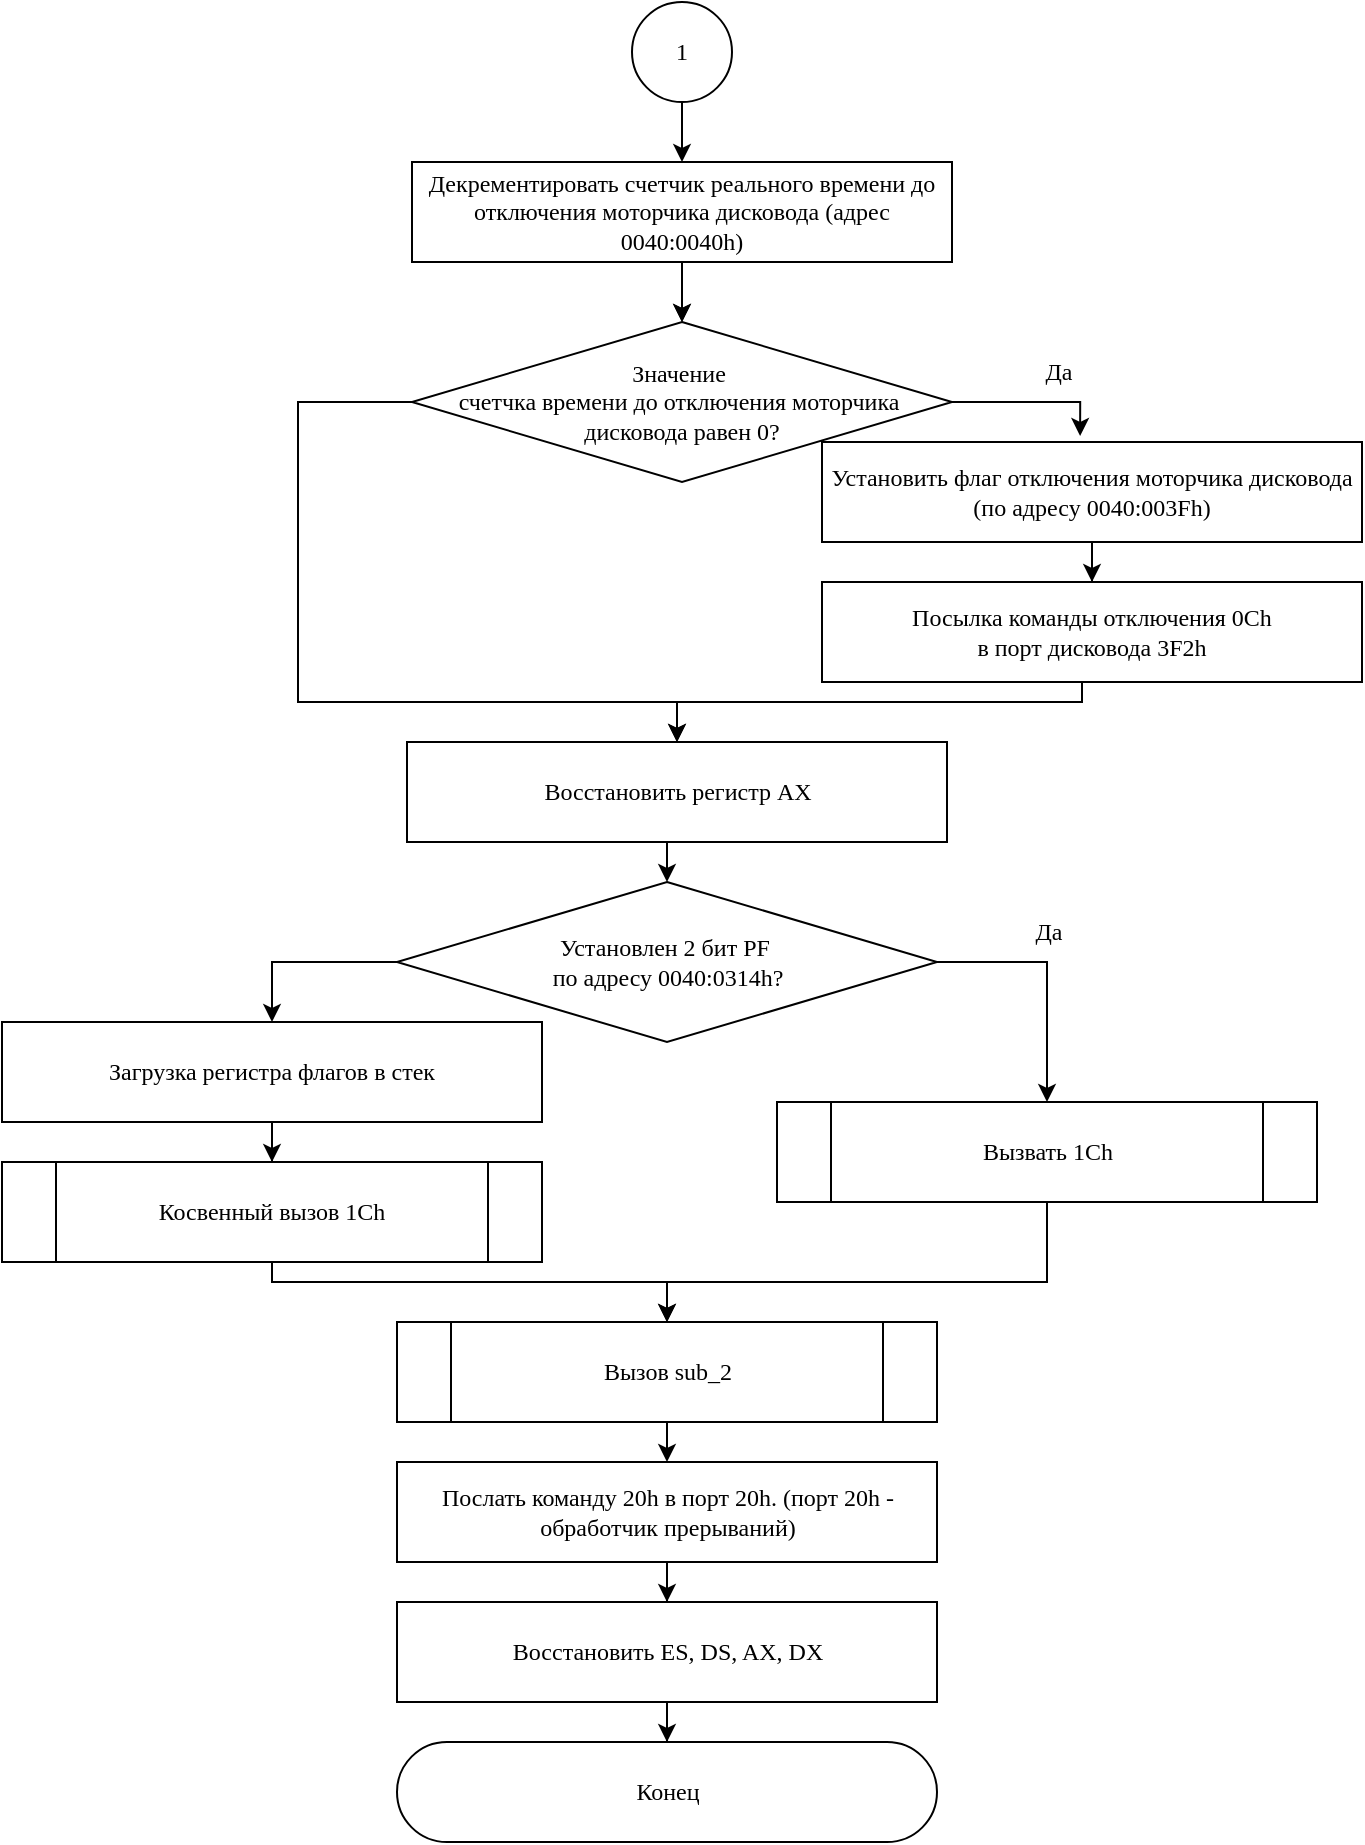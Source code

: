 <mxfile version="20.3.0" type="device"><diagram id="11nr_LMxBaJCm2rWKMER" name="Page-1"><mxGraphModel dx="1102" dy="814" grid="1" gridSize="10" guides="1" tooltips="1" connect="1" arrows="1" fold="1" page="1" pageScale="1" pageWidth="850" pageHeight="1100" math="0" shadow="0"><root><mxCell id="0"/><mxCell id="1" parent="0"/><mxCell id="9McvaHwoqLvqKV0uReR9-3" style="edgeStyle=orthogonalEdgeStyle;rounded=0;orthogonalLoop=1;jettySize=auto;html=1;fontFamily=Times New Roman;" parent="1" source="9McvaHwoqLvqKV0uReR9-4" target="9McvaHwoqLvqKV0uReR9-7" edge="1"><mxGeometry relative="1" as="geometry"/></mxCell><mxCell id="_34jwbhLNaidGnEU59jh-2" value="" style="edgeStyle=orthogonalEdgeStyle;rounded=0;orthogonalLoop=1;jettySize=auto;html=1;" parent="1" source="9McvaHwoqLvqKV0uReR9-4" target="9McvaHwoqLvqKV0uReR9-7" edge="1"><mxGeometry relative="1" as="geometry"/></mxCell><mxCell id="9McvaHwoqLvqKV0uReR9-4" value="Декрементировать счетчик реального времени до отключения моторчика дисковода (адрес 0040:0040h)" style="rounded=1;whiteSpace=wrap;html=1;fontFamily=Times New Roman;arcSize=0;" parent="1" vertex="1"><mxGeometry x="285" y="120" width="270" height="50" as="geometry"/></mxCell><mxCell id="9McvaHwoqLvqKV0uReR9-5" style="edgeStyle=orthogonalEdgeStyle;rounded=0;orthogonalLoop=1;jettySize=auto;html=1;entryX=0.478;entryY=-0.06;entryDx=0;entryDy=0;fontFamily=Times New Roman;entryPerimeter=0;" parent="1" source="9McvaHwoqLvqKV0uReR9-7" target="9McvaHwoqLvqKV0uReR9-9" edge="1"><mxGeometry relative="1" as="geometry"><Array as="points"><mxPoint x="619" y="240"/></Array></mxGeometry></mxCell><mxCell id="9McvaHwoqLvqKV0uReR9-39" style="edgeStyle=orthogonalEdgeStyle;rounded=0;orthogonalLoop=1;jettySize=auto;html=1;entryX=0.5;entryY=0;entryDx=0;entryDy=0;" parent="1" source="9McvaHwoqLvqKV0uReR9-7" target="9McvaHwoqLvqKV0uReR9-14" edge="1"><mxGeometry relative="1" as="geometry"><Array as="points"><mxPoint x="228" y="240"/><mxPoint x="228" y="390"/><mxPoint x="418" y="390"/></Array></mxGeometry></mxCell><mxCell id="9McvaHwoqLvqKV0uReR9-7" value="&lt;div&gt;Значение&amp;nbsp;&lt;/div&gt;&lt;div&gt;счетчка времени&amp;nbsp;&lt;span style=&quot;background-color: initial;&quot;&gt;до отключения&amp;nbsp;&lt;/span&gt;&lt;span style=&quot;background-color: initial;&quot;&gt;моторчика&amp;nbsp;&lt;/span&gt;&lt;/div&gt;&lt;div&gt;&lt;span style=&quot;background-color: initial;&quot;&gt;дисковода равен 0?&lt;/span&gt;&lt;/div&gt;" style="rhombus;whiteSpace=wrap;html=1;fontFamily=Garamond;" parent="1" vertex="1"><mxGeometry x="285" y="200" width="270" height="80" as="geometry"/></mxCell><mxCell id="9McvaHwoqLvqKV0uReR9-8" style="edgeStyle=orthogonalEdgeStyle;rounded=0;orthogonalLoop=1;jettySize=auto;html=1;entryX=0.5;entryY=0;entryDx=0;entryDy=0;fontFamily=Times New Roman;" parent="1" source="9McvaHwoqLvqKV0uReR9-9" target="9McvaHwoqLvqKV0uReR9-12" edge="1"><mxGeometry relative="1" as="geometry"/></mxCell><mxCell id="9McvaHwoqLvqKV0uReR9-9" value="Установить флаг отключения моторчика дисковода (по адресу 0040:003Fh)" style="rounded=1;whiteSpace=wrap;html=1;fontFamily=Times New Roman;arcSize=0;" parent="1" vertex="1"><mxGeometry x="490" y="260" width="270" height="50" as="geometry"/></mxCell><mxCell id="9McvaHwoqLvqKV0uReR9-10" value="Да" style="text;html=1;align=center;verticalAlign=middle;resizable=0;points=[];autosize=1;strokeColor=none;fillColor=none;fontFamily=Times New Roman;" parent="1" vertex="1"><mxGeometry x="587.5" y="210" width="40" height="30" as="geometry"/></mxCell><mxCell id="9McvaHwoqLvqKV0uReR9-38" style="edgeStyle=orthogonalEdgeStyle;rounded=0;orthogonalLoop=1;jettySize=auto;html=1;entryX=0.5;entryY=0;entryDx=0;entryDy=0;" parent="1" source="9McvaHwoqLvqKV0uReR9-12" target="9McvaHwoqLvqKV0uReR9-14" edge="1"><mxGeometry relative="1" as="geometry"><Array as="points"><mxPoint x="620" y="390"/><mxPoint x="418" y="390"/></Array></mxGeometry></mxCell><mxCell id="9McvaHwoqLvqKV0uReR9-12" value="Посылка команды отключения 0Ch &lt;br&gt;в порт дисковода 3F2h" style="rounded=1;whiteSpace=wrap;html=1;fontFamily=Times New Roman;arcSize=0;" parent="1" vertex="1"><mxGeometry x="490" y="330" width="270" height="50" as="geometry"/></mxCell><mxCell id="9McvaHwoqLvqKV0uReR9-13" style="edgeStyle=orthogonalEdgeStyle;rounded=0;orthogonalLoop=1;jettySize=auto;html=1;entryX=0.5;entryY=0;entryDx=0;entryDy=0;fontFamily=Times New Roman;" parent="1" source="9McvaHwoqLvqKV0uReR9-14" target="9McvaHwoqLvqKV0uReR9-17" edge="1"><mxGeometry relative="1" as="geometry"><Array as="points"><mxPoint x="412.5" y="470"/><mxPoint x="412.5" y="470"/></Array></mxGeometry></mxCell><mxCell id="9McvaHwoqLvqKV0uReR9-14" value="Восстановить регистр AX" style="rounded=1;whiteSpace=wrap;html=1;fontFamily=Times New Roman;arcSize=0;" parent="1" vertex="1"><mxGeometry x="282.5" y="410" width="270" height="50" as="geometry"/></mxCell><mxCell id="9McvaHwoqLvqKV0uReR9-15" style="edgeStyle=orthogonalEdgeStyle;rounded=0;orthogonalLoop=1;jettySize=auto;html=1;entryX=0.5;entryY=0;entryDx=0;entryDy=0;fontFamily=Times New Roman;" parent="1" source="9McvaHwoqLvqKV0uReR9-17" target="9McvaHwoqLvqKV0uReR9-19" edge="1"><mxGeometry relative="1" as="geometry"><Array as="points"><mxPoint x="602.5" y="520"/></Array></mxGeometry></mxCell><mxCell id="kFKOryhEK8gTTjPOQ58r-2" style="edgeStyle=orthogonalEdgeStyle;rounded=0;orthogonalLoop=1;jettySize=auto;html=1;entryX=0.5;entryY=0;entryDx=0;entryDy=0;" edge="1" parent="1" source="9McvaHwoqLvqKV0uReR9-17" target="kFKOryhEK8gTTjPOQ58r-1"><mxGeometry relative="1" as="geometry"><Array as="points"><mxPoint x="215" y="520"/></Array></mxGeometry></mxCell><mxCell id="9McvaHwoqLvqKV0uReR9-17" value="&lt;div&gt;Установлен 2 бит PF&amp;nbsp;&lt;/div&gt;&lt;div&gt;по адресу 0040:0314h?&lt;/div&gt;" style="rhombus;whiteSpace=wrap;html=1;fontFamily=Garamond;" parent="1" vertex="1"><mxGeometry x="277.5" y="480" width="270" height="80" as="geometry"/></mxCell><mxCell id="9McvaHwoqLvqKV0uReR9-18" style="edgeStyle=orthogonalEdgeStyle;rounded=0;orthogonalLoop=1;jettySize=auto;html=1;entryX=0.5;entryY=0;entryDx=0;entryDy=0;" parent="1" source="9McvaHwoqLvqKV0uReR9-19" target="9McvaHwoqLvqKV0uReR9-26" edge="1"><mxGeometry relative="1" as="geometry"><Array as="points"><mxPoint x="603" y="680"/><mxPoint x="413" y="680"/></Array></mxGeometry></mxCell><mxCell id="9McvaHwoqLvqKV0uReR9-19" value="Вызвать 1Ch" style="shape=process;whiteSpace=wrap;html=1;backgroundOutline=1;rounded=1;arcSize=0;fontFamily=Garamond;" parent="1" vertex="1"><mxGeometry x="467.5" y="590" width="270" height="50" as="geometry"/></mxCell><mxCell id="9McvaHwoqLvqKV0uReR9-20" value="Да" style="text;html=1;align=center;verticalAlign=middle;resizable=0;points=[];autosize=1;strokeColor=none;fillColor=none;fontFamily=Times New Roman;" parent="1" vertex="1"><mxGeometry x="582.5" y="490" width="40" height="30" as="geometry"/></mxCell><mxCell id="9McvaHwoqLvqKV0uReR9-23" style="edgeStyle=orthogonalEdgeStyle;rounded=0;orthogonalLoop=1;jettySize=auto;html=1;entryX=0.5;entryY=0;entryDx=0;entryDy=0;" parent="1" source="9McvaHwoqLvqKV0uReR9-24" target="9McvaHwoqLvqKV0uReR9-26" edge="1"><mxGeometry relative="1" as="geometry"><Array as="points"><mxPoint x="215" y="680"/><mxPoint x="413" y="680"/></Array></mxGeometry></mxCell><mxCell id="9McvaHwoqLvqKV0uReR9-24" value="Косвенный вызов 1Ch" style="shape=process;whiteSpace=wrap;html=1;backgroundOutline=1;rounded=1;arcSize=0;fontFamily=Garamond;" parent="1" vertex="1"><mxGeometry x="80" y="620" width="270" height="50" as="geometry"/></mxCell><mxCell id="9McvaHwoqLvqKV0uReR9-25" style="edgeStyle=orthogonalEdgeStyle;rounded=0;orthogonalLoop=1;jettySize=auto;html=1;" parent="1" source="9McvaHwoqLvqKV0uReR9-26" edge="1"><mxGeometry relative="1" as="geometry"><mxPoint x="412.5" y="770" as="targetPoint"/></mxGeometry></mxCell><mxCell id="9McvaHwoqLvqKV0uReR9-26" value="Вызов sub_2" style="shape=process;whiteSpace=wrap;html=1;backgroundOutline=1;rounded=1;arcSize=0;fontFamily=Garamond;" parent="1" vertex="1"><mxGeometry x="277.5" y="700" width="270" height="50" as="geometry"/></mxCell><mxCell id="9McvaHwoqLvqKV0uReR9-29" style="edgeStyle=orthogonalEdgeStyle;rounded=0;orthogonalLoop=1;jettySize=auto;html=1;entryX=0.5;entryY=0;entryDx=0;entryDy=0;" parent="1" source="9McvaHwoqLvqKV0uReR9-30" target="9McvaHwoqLvqKV0uReR9-32" edge="1"><mxGeometry relative="1" as="geometry"/></mxCell><mxCell id="9McvaHwoqLvqKV0uReR9-30" value="Послать команду 20h в порт 20h. (порт 20h - обработчик прерываний)" style="rounded=1;whiteSpace=wrap;html=1;fontFamily=Times New Roman;arcSize=0;" parent="1" vertex="1"><mxGeometry x="277.5" y="770" width="270" height="50" as="geometry"/></mxCell><mxCell id="9McvaHwoqLvqKV0uReR9-31" style="edgeStyle=orthogonalEdgeStyle;rounded=0;orthogonalLoop=1;jettySize=auto;html=1;" parent="1" source="9McvaHwoqLvqKV0uReR9-32" target="9McvaHwoqLvqKV0uReR9-33" edge="1"><mxGeometry relative="1" as="geometry"/></mxCell><mxCell id="9McvaHwoqLvqKV0uReR9-32" value="Восстановить ES, DS, AX, DX" style="rounded=1;whiteSpace=wrap;html=1;fontFamily=Times New Roman;arcSize=0;" parent="1" vertex="1"><mxGeometry x="277.5" y="840" width="270" height="50" as="geometry"/></mxCell><mxCell id="9McvaHwoqLvqKV0uReR9-33" value="Конец" style="rounded=1;whiteSpace=wrap;html=1;arcSize=50;fontFamily=Times New Roman;" parent="1" vertex="1"><mxGeometry x="277.5" y="910" width="270" height="50" as="geometry"/></mxCell><mxCell id="9McvaHwoqLvqKV0uReR9-35" style="edgeStyle=orthogonalEdgeStyle;rounded=0;orthogonalLoop=1;jettySize=auto;html=1;entryX=0.5;entryY=0;entryDx=0;entryDy=0;" parent="1" source="9McvaHwoqLvqKV0uReR9-34" target="9McvaHwoqLvqKV0uReR9-4" edge="1"><mxGeometry relative="1" as="geometry"><mxPoint x="420" y="110" as="targetPoint"/></mxGeometry></mxCell><mxCell id="9McvaHwoqLvqKV0uReR9-34" value="1" style="ellipse;whiteSpace=wrap;html=1;aspect=fixed;fontFamily=Garamond;" parent="1" vertex="1"><mxGeometry x="395" y="40" width="50" height="50" as="geometry"/></mxCell><mxCell id="kFKOryhEK8gTTjPOQ58r-3" style="edgeStyle=orthogonalEdgeStyle;rounded=0;orthogonalLoop=1;jettySize=auto;html=1;" edge="1" parent="1" source="kFKOryhEK8gTTjPOQ58r-1" target="9McvaHwoqLvqKV0uReR9-24"><mxGeometry relative="1" as="geometry"/></mxCell><mxCell id="kFKOryhEK8gTTjPOQ58r-1" value="Загрузка регистра флагов в стек" style="rounded=1;whiteSpace=wrap;html=1;fontFamily=Times New Roman;arcSize=0;" vertex="1" parent="1"><mxGeometry x="80" y="550" width="270" height="50" as="geometry"/></mxCell></root></mxGraphModel></diagram></mxfile>